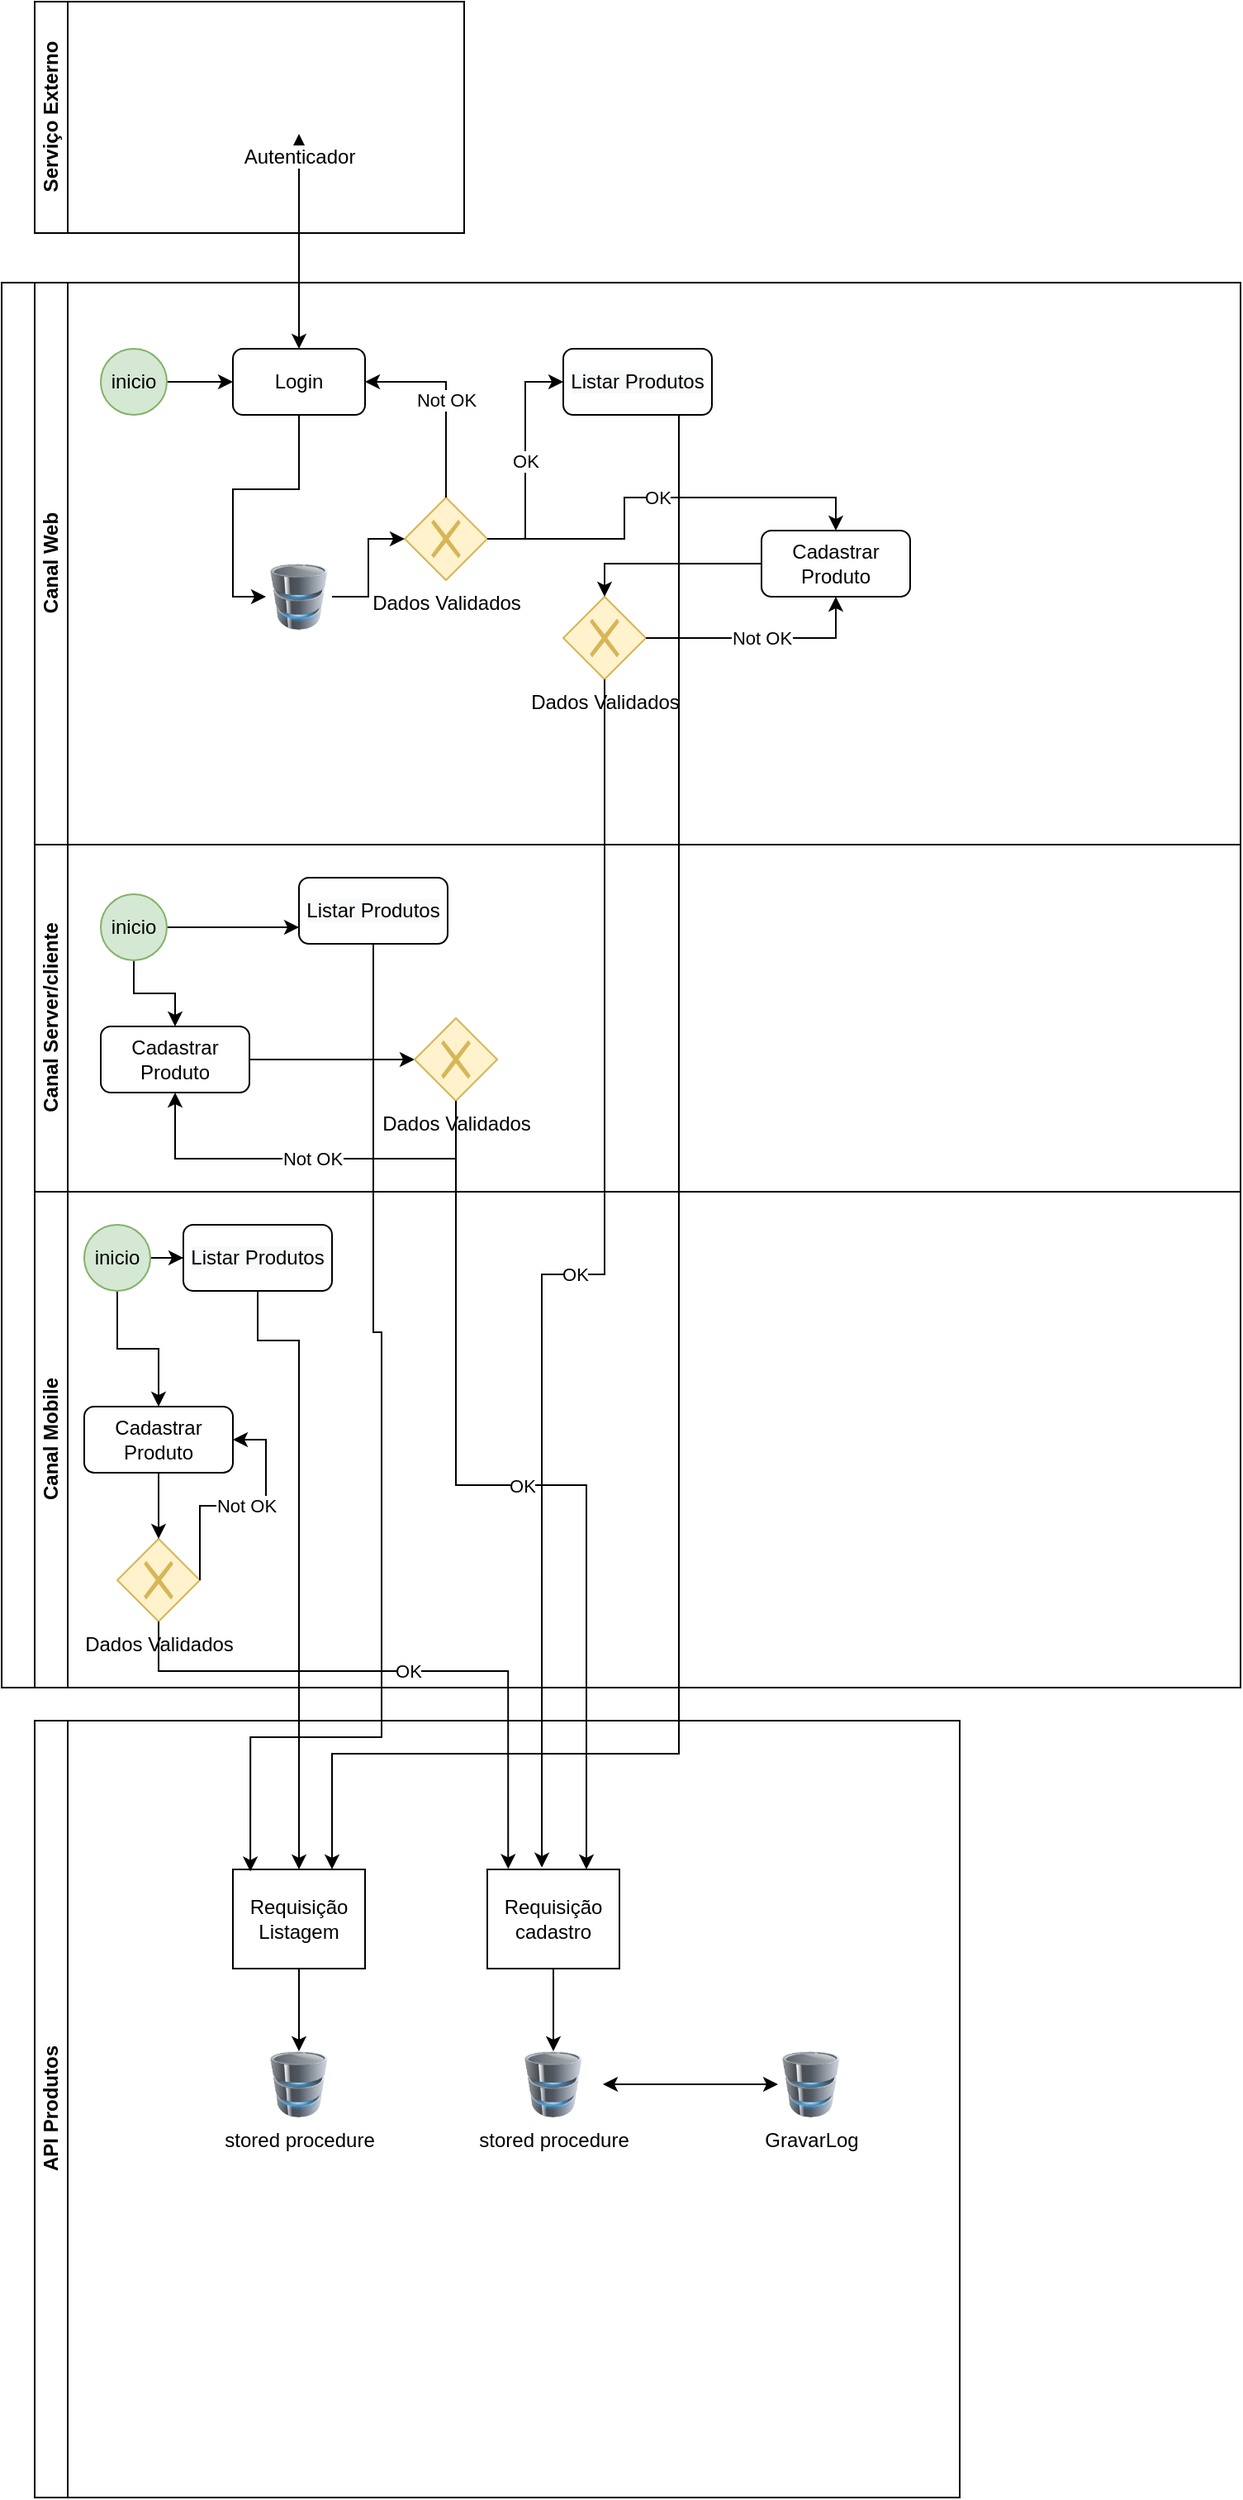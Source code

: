 <mxfile version="14.4.4" type="github">
  <diagram id="prtHgNgQTEPvFCAcTncT" name="Page-1">
    <mxGraphModel dx="782" dy="1676" grid="1" gridSize="10" guides="1" tooltips="1" connect="1" arrows="1" fold="1" page="1" pageScale="1" pageWidth="827" pageHeight="1169" math="0" shadow="0">
      <root>
        <mxCell id="0" />
        <mxCell id="1" parent="0" />
        <mxCell id="dNxyNK7c78bLwvsdeMH5-19" value="" style="swimlane;html=1;childLayout=stackLayout;resizeParent=1;resizeParentMax=0;horizontal=0;startSize=20;horizontalStack=0;" parent="1" vertex="1">
          <mxGeometry x="120" y="120" width="750" height="850" as="geometry">
            <mxRectangle x="120" y="120" width="30" height="50" as="alternateBounds" />
          </mxGeometry>
        </mxCell>
        <mxCell id="dNxyNK7c78bLwvsdeMH5-20" value="Canal Web" style="swimlane;html=1;startSize=20;horizontal=0;" parent="dNxyNK7c78bLwvsdeMH5-19" vertex="1">
          <mxGeometry x="20" width="730" height="340" as="geometry" />
        </mxCell>
        <mxCell id="eOHJWus52CCIsgXpMGxx-12" style="edgeStyle=orthogonalEdgeStyle;rounded=0;orthogonalLoop=1;jettySize=auto;html=1;" edge="1" parent="dNxyNK7c78bLwvsdeMH5-20" source="eOHJWus52CCIsgXpMGxx-6">
          <mxGeometry relative="1" as="geometry">
            <mxPoint x="120" y="60" as="targetPoint" />
          </mxGeometry>
        </mxCell>
        <mxCell id="eOHJWus52CCIsgXpMGxx-6" value="inicio" style="ellipse;whiteSpace=wrap;html=1;fillColor=#d5e8d4;strokeColor=#82b366;" vertex="1" parent="dNxyNK7c78bLwvsdeMH5-20">
          <mxGeometry x="40" y="40" width="40" height="40" as="geometry" />
        </mxCell>
        <mxCell id="eOHJWus52CCIsgXpMGxx-30" value="&#xa;&#xa;&lt;span style=&quot;color: rgb(0, 0, 0); font-family: helvetica; font-size: 12px; font-style: normal; font-weight: 400; letter-spacing: normal; text-align: center; text-indent: 0px; text-transform: none; word-spacing: 0px; background-color: rgb(248, 249, 250); display: inline; float: none;&quot;&gt;Listar Produtos&lt;/span&gt;&#xa;&#xa;" style="rounded=1;whiteSpace=wrap;html=1;" vertex="1" parent="dNxyNK7c78bLwvsdeMH5-20">
          <mxGeometry x="320" y="40" width="90" height="40" as="geometry" />
        </mxCell>
        <mxCell id="eOHJWus52CCIsgXpMGxx-40" value="Cadastrar Produto" style="rounded=1;whiteSpace=wrap;html=1;" vertex="1" parent="dNxyNK7c78bLwvsdeMH5-20">
          <mxGeometry x="440" y="150" width="90" height="40" as="geometry" />
        </mxCell>
        <mxCell id="eOHJWus52CCIsgXpMGxx-43" value="Dados Validados" style="shape=mxgraph.bpmn.shape;html=1;verticalLabelPosition=bottom;labelBackgroundColor=#ffffff;verticalAlign=top;align=center;perimeter=rhombusPerimeter;background=gateway;outlineConnect=0;outline=none;symbol=exclusiveGw;fillColor=#fff2cc;strokeColor=#d6b656;" vertex="1" parent="dNxyNK7c78bLwvsdeMH5-20">
          <mxGeometry x="320" y="190" width="50" height="50" as="geometry" />
        </mxCell>
        <mxCell id="eOHJWus52CCIsgXpMGxx-77" value="OK" style="edgeStyle=orthogonalEdgeStyle;rounded=0;orthogonalLoop=1;jettySize=auto;html=1;entryX=0;entryY=0.5;entryDx=0;entryDy=0;" edge="1" parent="dNxyNK7c78bLwvsdeMH5-20" source="eOHJWus52CCIsgXpMGxx-82" target="eOHJWus52CCIsgXpMGxx-30">
          <mxGeometry relative="1" as="geometry" />
        </mxCell>
        <mxCell id="eOHJWus52CCIsgXpMGxx-64" value="Login" style="rounded=1;whiteSpace=wrap;html=1;" vertex="1" parent="dNxyNK7c78bLwvsdeMH5-20">
          <mxGeometry x="120" y="40" width="80" height="40" as="geometry" />
        </mxCell>
        <mxCell id="eOHJWus52CCIsgXpMGxx-78" value="" style="image;html=1;image=img/lib/clip_art/computers/Database_128x128.png" vertex="1" parent="dNxyNK7c78bLwvsdeMH5-20">
          <mxGeometry x="140" y="170" width="40" height="40" as="geometry" />
        </mxCell>
        <mxCell id="eOHJWus52CCIsgXpMGxx-81" style="edgeStyle=orthogonalEdgeStyle;rounded=0;orthogonalLoop=1;jettySize=auto;html=1;entryX=0;entryY=0.5;entryDx=0;entryDy=0;" edge="1" parent="dNxyNK7c78bLwvsdeMH5-20" source="eOHJWus52CCIsgXpMGxx-64" target="eOHJWus52CCIsgXpMGxx-78">
          <mxGeometry relative="1" as="geometry">
            <mxPoint x="340" y="180" as="sourcePoint" />
            <mxPoint x="460" y="180" as="targetPoint" />
          </mxGeometry>
        </mxCell>
        <mxCell id="eOHJWus52CCIsgXpMGxx-82" value="Dados Validados" style="shape=mxgraph.bpmn.shape;html=1;verticalLabelPosition=bottom;labelBackgroundColor=#ffffff;verticalAlign=top;align=center;perimeter=rhombusPerimeter;background=gateway;outlineConnect=0;outline=none;symbol=exclusiveGw;fillColor=#fff2cc;strokeColor=#d6b656;" vertex="1" parent="dNxyNK7c78bLwvsdeMH5-20">
          <mxGeometry x="224" y="130" width="50" height="50" as="geometry" />
        </mxCell>
        <mxCell id="eOHJWus52CCIsgXpMGxx-83" style="edgeStyle=orthogonalEdgeStyle;rounded=0;orthogonalLoop=1;jettySize=auto;html=1;entryX=0;entryY=0.5;entryDx=0;entryDy=0;" edge="1" parent="dNxyNK7c78bLwvsdeMH5-20" source="eOHJWus52CCIsgXpMGxx-78" target="eOHJWus52CCIsgXpMGxx-82">
          <mxGeometry relative="1" as="geometry">
            <mxPoint x="320" y="310" as="sourcePoint" />
            <mxPoint x="460" y="180" as="targetPoint" />
          </mxGeometry>
        </mxCell>
        <mxCell id="eOHJWus52CCIsgXpMGxx-84" value="Not OK" style="edgeStyle=orthogonalEdgeStyle;rounded=0;orthogonalLoop=1;jettySize=auto;html=1;entryX=1;entryY=0.5;entryDx=0;entryDy=0;" edge="1" parent="dNxyNK7c78bLwvsdeMH5-20" source="eOHJWus52CCIsgXpMGxx-82" target="eOHJWus52CCIsgXpMGxx-64">
          <mxGeometry relative="1" as="geometry">
            <mxPoint x="249" y="60" as="targetPoint" />
            <Array as="points">
              <mxPoint x="249" y="60" />
            </Array>
          </mxGeometry>
        </mxCell>
        <mxCell id="eOHJWus52CCIsgXpMGxx-85" style="edgeStyle=orthogonalEdgeStyle;rounded=0;orthogonalLoop=1;jettySize=auto;html=1;entryX=0.5;entryY=0;entryDx=0;entryDy=0;" edge="1" parent="dNxyNK7c78bLwvsdeMH5-20" source="eOHJWus52CCIsgXpMGxx-40" target="eOHJWus52CCIsgXpMGxx-43">
          <mxGeometry relative="1" as="geometry">
            <mxPoint x="340" y="170" as="targetPoint" />
          </mxGeometry>
        </mxCell>
        <mxCell id="eOHJWus52CCIsgXpMGxx-86" value="Not OK" style="edgeStyle=orthogonalEdgeStyle;rounded=0;orthogonalLoop=1;jettySize=auto;html=1;entryX=0.5;entryY=1;entryDx=0;entryDy=0;" edge="1" parent="dNxyNK7c78bLwvsdeMH5-20" source="eOHJWus52CCIsgXpMGxx-43" target="eOHJWus52CCIsgXpMGxx-40">
          <mxGeometry relative="1" as="geometry">
            <mxPoint x="490" y="215" as="targetPoint" />
          </mxGeometry>
        </mxCell>
        <mxCell id="eOHJWus52CCIsgXpMGxx-87" value="OK" style="edgeStyle=orthogonalEdgeStyle;rounded=0;orthogonalLoop=1;jettySize=auto;html=1;entryX=0.5;entryY=0;entryDx=0;entryDy=0;" edge="1" parent="dNxyNK7c78bLwvsdeMH5-20" source="eOHJWus52CCIsgXpMGxx-82" target="eOHJWus52CCIsgXpMGxx-40">
          <mxGeometry relative="1" as="geometry">
            <mxPoint x="340" y="120" as="targetPoint" />
          </mxGeometry>
        </mxCell>
        <mxCell id="dNxyNK7c78bLwvsdeMH5-21" value="Canal Server/cliente" style="swimlane;html=1;startSize=20;horizontal=0;" parent="dNxyNK7c78bLwvsdeMH5-19" vertex="1">
          <mxGeometry x="20" y="340" width="730" height="210" as="geometry" />
        </mxCell>
        <mxCell id="eOHJWus52CCIsgXpMGxx-13" style="edgeStyle=orthogonalEdgeStyle;rounded=0;orthogonalLoop=1;jettySize=auto;html=1;entryX=0;entryY=0.75;entryDx=0;entryDy=0;" edge="1" parent="dNxyNK7c78bLwvsdeMH5-21" source="eOHJWus52CCIsgXpMGxx-9" target="eOHJWus52CCIsgXpMGxx-29">
          <mxGeometry relative="1" as="geometry">
            <mxPoint x="160" y="80" as="targetPoint" />
          </mxGeometry>
        </mxCell>
        <mxCell id="eOHJWus52CCIsgXpMGxx-50" style="edgeStyle=orthogonalEdgeStyle;rounded=0;orthogonalLoop=1;jettySize=auto;html=1;" edge="1" parent="dNxyNK7c78bLwvsdeMH5-21" source="eOHJWus52CCIsgXpMGxx-9" target="eOHJWus52CCIsgXpMGxx-47">
          <mxGeometry relative="1" as="geometry" />
        </mxCell>
        <mxCell id="eOHJWus52CCIsgXpMGxx-9" value="inicio" style="ellipse;whiteSpace=wrap;html=1;fillColor=#d5e8d4;strokeColor=#82b366;" vertex="1" parent="dNxyNK7c78bLwvsdeMH5-21">
          <mxGeometry x="40" y="30" width="40" height="40" as="geometry" />
        </mxCell>
        <mxCell id="eOHJWus52CCIsgXpMGxx-29" value="&#xa;&#xa;&lt;span style=&quot;color: rgb(0, 0, 0); font-family: helvetica; font-size: 12px; font-style: normal; font-weight: 400; letter-spacing: normal; text-align: center; text-indent: 0px; text-transform: none; word-spacing: 0px; background-color: rgb(248, 249, 250); display: inline; float: none;&quot;&gt;Listar Produtos&lt;/span&gt;&#xa;&#xa;" style="rounded=1;whiteSpace=wrap;html=1;" vertex="1" parent="dNxyNK7c78bLwvsdeMH5-21">
          <mxGeometry x="160" y="20" width="90" height="40" as="geometry" />
        </mxCell>
        <mxCell id="eOHJWus52CCIsgXpMGxx-49" style="edgeStyle=orthogonalEdgeStyle;rounded=0;orthogonalLoop=1;jettySize=auto;html=1;" edge="1" parent="dNxyNK7c78bLwvsdeMH5-21" source="eOHJWus52CCIsgXpMGxx-47" target="eOHJWus52CCIsgXpMGxx-48">
          <mxGeometry relative="1" as="geometry" />
        </mxCell>
        <mxCell id="eOHJWus52CCIsgXpMGxx-47" value="Cadastrar Produto" style="rounded=1;whiteSpace=wrap;html=1;" vertex="1" parent="dNxyNK7c78bLwvsdeMH5-21">
          <mxGeometry x="40" y="110" width="90" height="40" as="geometry" />
        </mxCell>
        <mxCell id="eOHJWus52CCIsgXpMGxx-48" value="Dados Validados" style="shape=mxgraph.bpmn.shape;html=1;verticalLabelPosition=bottom;labelBackgroundColor=#ffffff;verticalAlign=top;align=center;perimeter=rhombusPerimeter;background=gateway;outlineConnect=0;outline=none;symbol=exclusiveGw;fillColor=#fff2cc;strokeColor=#d6b656;" vertex="1" parent="dNxyNK7c78bLwvsdeMH5-21">
          <mxGeometry x="230" y="105" width="50" height="50" as="geometry" />
        </mxCell>
        <mxCell id="eOHJWus52CCIsgXpMGxx-51" value="Not OK" style="edgeStyle=orthogonalEdgeStyle;rounded=0;orthogonalLoop=1;jettySize=auto;html=1;entryX=0.5;entryY=1;entryDx=0;entryDy=0;" edge="1" parent="dNxyNK7c78bLwvsdeMH5-21" source="eOHJWus52CCIsgXpMGxx-48" target="eOHJWus52CCIsgXpMGxx-47">
          <mxGeometry relative="1" as="geometry">
            <mxPoint x="90" y="190" as="targetPoint" />
            <Array as="points">
              <mxPoint x="255" y="190" />
              <mxPoint x="85" y="190" />
            </Array>
          </mxGeometry>
        </mxCell>
        <mxCell id="dNxyNK7c78bLwvsdeMH5-22" value="Canal Mobile" style="swimlane;html=1;startSize=20;horizontal=0;" parent="dNxyNK7c78bLwvsdeMH5-19" vertex="1">
          <mxGeometry x="20" y="550" width="730" height="300" as="geometry" />
        </mxCell>
        <mxCell id="eOHJWus52CCIsgXpMGxx-33" style="edgeStyle=orthogonalEdgeStyle;rounded=0;orthogonalLoop=1;jettySize=auto;html=1;entryX=0;entryY=0.5;entryDx=0;entryDy=0;" edge="1" parent="dNxyNK7c78bLwvsdeMH5-22" source="eOHJWus52CCIsgXpMGxx-10" target="eOHJWus52CCIsgXpMGxx-28">
          <mxGeometry relative="1" as="geometry" />
        </mxCell>
        <mxCell id="eOHJWus52CCIsgXpMGxx-55" style="edgeStyle=orthogonalEdgeStyle;rounded=0;orthogonalLoop=1;jettySize=auto;html=1;entryX=0.5;entryY=0;entryDx=0;entryDy=0;" edge="1" parent="dNxyNK7c78bLwvsdeMH5-22" source="eOHJWus52CCIsgXpMGxx-10" target="eOHJWus52CCIsgXpMGxx-54">
          <mxGeometry relative="1" as="geometry" />
        </mxCell>
        <mxCell id="eOHJWus52CCIsgXpMGxx-10" value="inicio" style="ellipse;whiteSpace=wrap;html=1;fillColor=#d5e8d4;strokeColor=#82b366;" vertex="1" parent="dNxyNK7c78bLwvsdeMH5-22">
          <mxGeometry x="30" y="20" width="40" height="40" as="geometry" />
        </mxCell>
        <mxCell id="eOHJWus52CCIsgXpMGxx-28" value="&#xa;&#xa;&lt;span style=&quot;color: rgb(0, 0, 0); font-family: helvetica; font-size: 12px; font-style: normal; font-weight: 400; letter-spacing: normal; text-align: center; text-indent: 0px; text-transform: none; word-spacing: 0px; background-color: rgb(248, 249, 250); display: inline; float: none;&quot;&gt;Listar Produtos&lt;/span&gt;&#xa;&#xa;" style="rounded=1;whiteSpace=wrap;html=1;" vertex="1" parent="dNxyNK7c78bLwvsdeMH5-22">
          <mxGeometry x="90" y="20" width="90" height="40" as="geometry" />
        </mxCell>
        <mxCell id="eOHJWus52CCIsgXpMGxx-53" value="Dados Validados" style="shape=mxgraph.bpmn.shape;html=1;verticalLabelPosition=bottom;labelBackgroundColor=#ffffff;verticalAlign=top;align=center;perimeter=rhombusPerimeter;background=gateway;outlineConnect=0;outline=none;symbol=exclusiveGw;fillColor=#fff2cc;strokeColor=#d6b656;" vertex="1" parent="dNxyNK7c78bLwvsdeMH5-22">
          <mxGeometry x="50" y="210" width="50" height="50" as="geometry" />
        </mxCell>
        <mxCell id="eOHJWus52CCIsgXpMGxx-56" style="edgeStyle=orthogonalEdgeStyle;rounded=0;orthogonalLoop=1;jettySize=auto;html=1;" edge="1" parent="dNxyNK7c78bLwvsdeMH5-22" source="eOHJWus52CCIsgXpMGxx-54" target="eOHJWus52CCIsgXpMGxx-53">
          <mxGeometry relative="1" as="geometry" />
        </mxCell>
        <mxCell id="eOHJWus52CCIsgXpMGxx-54" value="Cadastrar Produto" style="rounded=1;whiteSpace=wrap;html=1;" vertex="1" parent="dNxyNK7c78bLwvsdeMH5-22">
          <mxGeometry x="30" y="130" width="90" height="40" as="geometry" />
        </mxCell>
        <mxCell id="eOHJWus52CCIsgXpMGxx-57" value="Not OK" style="edgeStyle=orthogonalEdgeStyle;rounded=0;orthogonalLoop=1;jettySize=auto;html=1;entryX=1;entryY=0.5;entryDx=0;entryDy=0;" edge="1" parent="dNxyNK7c78bLwvsdeMH5-22" source="eOHJWus52CCIsgXpMGxx-53" target="eOHJWus52CCIsgXpMGxx-54">
          <mxGeometry relative="1" as="geometry">
            <mxPoint x="210" y="150" as="targetPoint" />
            <Array as="points">
              <mxPoint x="100" y="190" />
              <mxPoint x="140" y="190" />
              <mxPoint x="140" y="150" />
            </Array>
          </mxGeometry>
        </mxCell>
        <mxCell id="eOHJWus52CCIsgXpMGxx-2" value="API Produtos" style="swimlane;html=1;startSize=20;horizontal=0;" vertex="1" parent="1">
          <mxGeometry x="140" y="990" width="560" height="470" as="geometry" />
        </mxCell>
        <mxCell id="eOHJWus52CCIsgXpMGxx-61" style="edgeStyle=orthogonalEdgeStyle;rounded=0;orthogonalLoop=1;jettySize=auto;html=1;entryX=0.5;entryY=0;entryDx=0;entryDy=0;" edge="1" parent="eOHJWus52CCIsgXpMGxx-2" source="eOHJWus52CCIsgXpMGxx-4" target="eOHJWus52CCIsgXpMGxx-60">
          <mxGeometry relative="1" as="geometry" />
        </mxCell>
        <mxCell id="eOHJWus52CCIsgXpMGxx-4" value="Requisição cadastro" style="rounded=0;whiteSpace=wrap;html=1;fontFamily=Helvetica;fontSize=12;fontColor=#000000;align=center;" vertex="1" parent="eOHJWus52CCIsgXpMGxx-2">
          <mxGeometry x="274" y="90" width="80" height="60" as="geometry" />
        </mxCell>
        <mxCell id="eOHJWus52CCIsgXpMGxx-24" style="edgeStyle=orthogonalEdgeStyle;rounded=0;orthogonalLoop=1;jettySize=auto;html=1;entryX=0.5;entryY=0;entryDx=0;entryDy=0;" edge="1" parent="eOHJWus52CCIsgXpMGxx-2" source="eOHJWus52CCIsgXpMGxx-21" target="eOHJWus52CCIsgXpMGxx-23">
          <mxGeometry relative="1" as="geometry" />
        </mxCell>
        <mxCell id="eOHJWus52CCIsgXpMGxx-21" value="Requisição Listagem" style="rounded=0;whiteSpace=wrap;html=1;fontFamily=Helvetica;fontSize=12;fontColor=#000000;align=center;" vertex="1" parent="eOHJWus52CCIsgXpMGxx-2">
          <mxGeometry x="120" y="90" width="80" height="60" as="geometry" />
        </mxCell>
        <mxCell id="eOHJWus52CCIsgXpMGxx-23" value="stored procedure" style="image;html=1;image=img/lib/clip_art/computers/Database_128x128.png" vertex="1" parent="eOHJWus52CCIsgXpMGxx-2">
          <mxGeometry x="130" y="200" width="60" height="40" as="geometry" />
        </mxCell>
        <mxCell id="eOHJWus52CCIsgXpMGxx-60" value="stored procedure" style="image;html=1;image=img/lib/clip_art/computers/Database_128x128.png" vertex="1" parent="eOHJWus52CCIsgXpMGxx-2">
          <mxGeometry x="284" y="200" width="60" height="40" as="geometry" />
        </mxCell>
        <mxCell id="eOHJWus52CCIsgXpMGxx-88" value="" style="endArrow=classic;startArrow=classic;html=1;" edge="1" parent="eOHJWus52CCIsgXpMGxx-2" source="eOHJWus52CCIsgXpMGxx-60">
          <mxGeometry width="50" height="50" relative="1" as="geometry">
            <mxPoint x="450" y="300" as="sourcePoint" />
            <mxPoint x="450" y="220" as="targetPoint" />
            <Array as="points" />
          </mxGeometry>
        </mxCell>
        <mxCell id="eOHJWus52CCIsgXpMGxx-89" value="GravarLog" style="image;html=1;image=img/lib/clip_art/computers/Database_128x128.png" vertex="1" parent="eOHJWus52CCIsgXpMGxx-2">
          <mxGeometry x="440" y="200" width="60" height="40" as="geometry" />
        </mxCell>
        <mxCell id="eOHJWus52CCIsgXpMGxx-34" style="edgeStyle=orthogonalEdgeStyle;rounded=0;orthogonalLoop=1;jettySize=auto;html=1;entryX=0.5;entryY=0;entryDx=0;entryDy=0;" edge="1" parent="1" source="eOHJWus52CCIsgXpMGxx-28" target="eOHJWus52CCIsgXpMGxx-21">
          <mxGeometry relative="1" as="geometry">
            <Array as="points">
              <mxPoint x="275" y="760" />
              <mxPoint x="300" y="760" />
            </Array>
          </mxGeometry>
        </mxCell>
        <mxCell id="eOHJWus52CCIsgXpMGxx-35" style="edgeStyle=orthogonalEdgeStyle;rounded=0;orthogonalLoop=1;jettySize=auto;html=1;entryX=0.132;entryY=0.021;entryDx=0;entryDy=0;entryPerimeter=0;" edge="1" parent="1" source="eOHJWus52CCIsgXpMGxx-29" target="eOHJWus52CCIsgXpMGxx-21">
          <mxGeometry relative="1" as="geometry">
            <mxPoint x="270" y="1030" as="targetPoint" />
            <Array as="points">
              <mxPoint x="345" y="755" />
              <mxPoint x="350" y="755" />
              <mxPoint x="350" y="1000" />
              <mxPoint x="271" y="1000" />
            </Array>
          </mxGeometry>
        </mxCell>
        <mxCell id="eOHJWus52CCIsgXpMGxx-38" style="edgeStyle=orthogonalEdgeStyle;rounded=0;orthogonalLoop=1;jettySize=auto;html=1;entryX=0.75;entryY=0;entryDx=0;entryDy=0;" edge="1" parent="1" source="eOHJWus52CCIsgXpMGxx-30" target="eOHJWus52CCIsgXpMGxx-21">
          <mxGeometry relative="1" as="geometry">
            <mxPoint x="320" y="770" as="targetPoint" />
            <Array as="points">
              <mxPoint x="530" y="1010" />
              <mxPoint x="320" y="1010" />
            </Array>
          </mxGeometry>
        </mxCell>
        <mxCell id="eOHJWus52CCIsgXpMGxx-44" value="OK" style="edgeStyle=orthogonalEdgeStyle;rounded=0;orthogonalLoop=1;jettySize=auto;html=1;entryX=0.413;entryY=-0.018;entryDx=0;entryDy=0;entryPerimeter=0;" edge="1" parent="1" source="eOHJWus52CCIsgXpMGxx-43" target="eOHJWus52CCIsgXpMGxx-4">
          <mxGeometry relative="1" as="geometry">
            <mxPoint x="445" y="940" as="targetPoint" />
          </mxGeometry>
        </mxCell>
        <mxCell id="eOHJWus52CCIsgXpMGxx-52" value="OK" style="edgeStyle=orthogonalEdgeStyle;rounded=0;orthogonalLoop=1;jettySize=auto;html=1;entryX=0.75;entryY=0;entryDx=0;entryDy=0;" edge="1" parent="1" source="eOHJWus52CCIsgXpMGxx-48" target="eOHJWus52CCIsgXpMGxx-4">
          <mxGeometry relative="1" as="geometry">
            <mxPoint x="470" y="540" as="targetPoint" />
          </mxGeometry>
        </mxCell>
        <mxCell id="eOHJWus52CCIsgXpMGxx-58" value="OK" style="edgeStyle=orthogonalEdgeStyle;rounded=0;orthogonalLoop=1;jettySize=auto;html=1;entryX=0.158;entryY=-0.005;entryDx=0;entryDy=0;entryPerimeter=0;exitX=0.5;exitY=1;exitDx=0;exitDy=0;" edge="1" parent="1" source="eOHJWus52CCIsgXpMGxx-53" target="eOHJWus52CCIsgXpMGxx-4">
          <mxGeometry relative="1" as="geometry">
            <mxPoint x="410" y="855" as="targetPoint" />
            <Array as="points">
              <mxPoint x="215" y="960" />
              <mxPoint x="427" y="960" />
            </Array>
          </mxGeometry>
        </mxCell>
        <mxCell id="eOHJWus52CCIsgXpMGxx-65" value="" style="endArrow=classic;startArrow=classic;html=1;exitX=0.5;exitY=0;exitDx=0;exitDy=0;entryX=0.5;entryY=1;entryDx=0;entryDy=0;" edge="1" parent="1" source="eOHJWus52CCIsgXpMGxx-64" target="eOHJWus52CCIsgXpMGxx-75">
          <mxGeometry width="50" height="50" relative="1" as="geometry">
            <mxPoint x="450" y="181" as="sourcePoint" />
            <mxPoint x="300" y="70" as="targetPoint" />
            <Array as="points">
              <mxPoint x="300" y="100" />
            </Array>
          </mxGeometry>
        </mxCell>
        <mxCell id="eOHJWus52CCIsgXpMGxx-66" value="Serviço Externo&lt;br&gt;" style="swimlane;html=1;startSize=20;horizontal=0;" vertex="1" parent="1">
          <mxGeometry x="140" y="-50" width="260" height="140" as="geometry" />
        </mxCell>
        <mxCell id="eOHJWus52CCIsgXpMGxx-75" value="Autenticador" style="shape=image;html=1;verticalAlign=top;verticalLabelPosition=bottom;labelBackgroundColor=#ffffff;imageAspect=0;aspect=fixed;image=https://cdn3.iconfinder.com/data/icons/logos-brands-3/24/logo_brand_brands_logos_Google_Authenticator-128.png" vertex="1" parent="eOHJWus52CCIsgXpMGxx-66">
          <mxGeometry x="140" y="40" width="40" height="40" as="geometry" />
        </mxCell>
      </root>
    </mxGraphModel>
  </diagram>
</mxfile>
